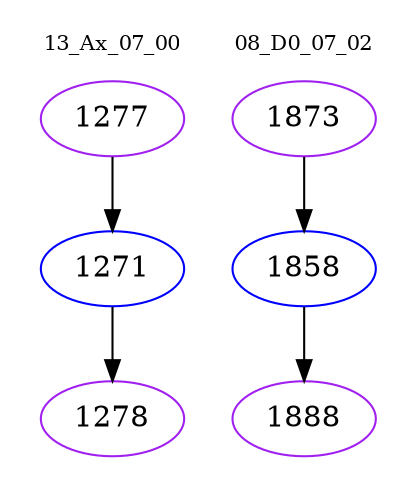 digraph{
subgraph cluster_0 {
color = white
label = "13_Ax_07_00";
fontsize=10;
T0_1277 [label="1277", color="purple"]
T0_1277 -> T0_1271 [color="black"]
T0_1271 [label="1271", color="blue"]
T0_1271 -> T0_1278 [color="black"]
T0_1278 [label="1278", color="purple"]
}
subgraph cluster_1 {
color = white
label = "08_D0_07_02";
fontsize=10;
T1_1873 [label="1873", color="purple"]
T1_1873 -> T1_1858 [color="black"]
T1_1858 [label="1858", color="blue"]
T1_1858 -> T1_1888 [color="black"]
T1_1888 [label="1888", color="purple"]
}
}
